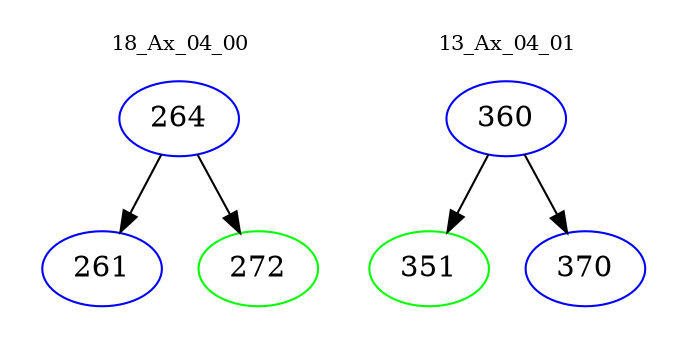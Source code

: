 digraph{
subgraph cluster_0 {
color = white
label = "18_Ax_04_00";
fontsize=10;
T0_264 [label="264", color="blue"]
T0_264 -> T0_261 [color="black"]
T0_261 [label="261", color="blue"]
T0_264 -> T0_272 [color="black"]
T0_272 [label="272", color="green"]
}
subgraph cluster_1 {
color = white
label = "13_Ax_04_01";
fontsize=10;
T1_360 [label="360", color="blue"]
T1_360 -> T1_351 [color="black"]
T1_351 [label="351", color="green"]
T1_360 -> T1_370 [color="black"]
T1_370 [label="370", color="blue"]
}
}
